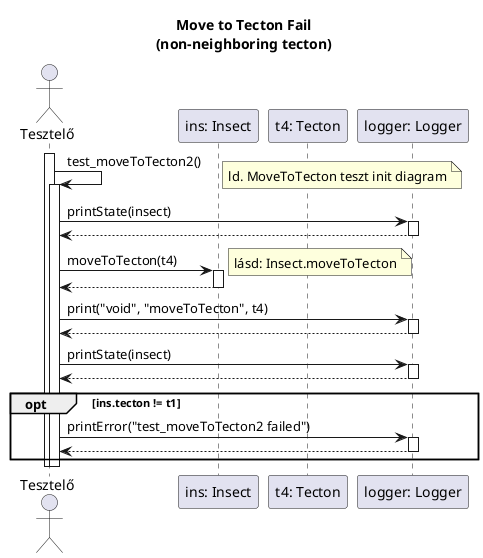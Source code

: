@startuml test_moveToTecton2

title Move to Tecton Fail\n(non-neighboring tecton)

actor "Tesztelő" as t
participant "ins: Insect" as i
participant "t4: Tecton" as t4
participant "logger: Logger" as logger

activate t
t -> t: test_moveToTecton2()
note right: ld. MoveToTecton teszt init diagram
activate t

	t -> logger: printState(insect)
	activate logger

	t <-- logger
	deactivate logger

	t -> i: moveToTecton(t4)
	activate i
	note right: lásd: Insect.moveToTecton

	t <-- i
	deactivate i

	t -> logger: print("void", "moveToTecton", t4)
	activate logger

	t <-- logger
	deactivate logger

	t -> logger: printState(insect)
	activate logger
	t <-- logger
	deactivate logger

	opt ins.tecton != t1
		t -> logger: printError("test_moveToTecton2 failed")
		activate logger

		t <-- logger
		deactivate logger
	end

	deactivate t
deactivate t


@enduml
